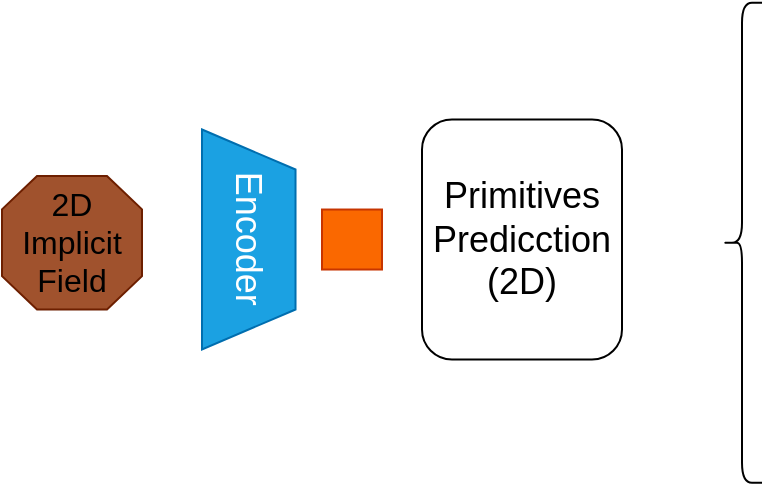 <mxfile version="21.6.6" type="github">
  <diagram name="第 1 页" id="5MKw44mCA4m0UBpPcv7b">
    <mxGraphModel dx="1401" dy="793" grid="1" gridSize="10" guides="1" tooltips="1" connect="1" arrows="1" fold="1" page="1" pageScale="1" pageWidth="3300" pageHeight="2339" math="0" shadow="0">
      <root>
        <mxCell id="0" />
        <mxCell id="1" parent="0" />
        <mxCell id="-TIW0tuJ0T8rERyAKfFB-1" value="" style="group" vertex="1" connectable="0" parent="1">
          <mxGeometry x="150" y="290" width="70" height="66.76" as="geometry" />
        </mxCell>
        <mxCell id="-TIW0tuJ0T8rERyAKfFB-2" value="" style="verticalLabelPosition=bottom;verticalAlign=top;html=1;shape=mxgraph.basic.polygon;polyCoords=[[0.25,0],[0.75,0],[1,0.25],[1,0.75],[0.75,1],[0.25,1],[0,0.75],[0,0.25]];polyline=0;fillColor=#a0522d;strokeColor=#6D1F00;fontColor=#ffffff;" vertex="1" parent="-TIW0tuJ0T8rERyAKfFB-1">
          <mxGeometry width="70" height="66.76" as="geometry" />
        </mxCell>
        <mxCell id="-TIW0tuJ0T8rERyAKfFB-3" value="&lt;font style=&quot;font-size: 16px;&quot;&gt;2D&lt;br&gt;Implicit&lt;br&gt;Field&lt;/font&gt;" style="text;html=1;strokeColor=none;fillColor=none;align=center;verticalAlign=middle;whiteSpace=wrap;rounded=0;" vertex="1" parent="-TIW0tuJ0T8rERyAKfFB-1">
          <mxGeometry x="5" y="19.074" width="60" height="28.611" as="geometry" />
        </mxCell>
        <mxCell id="-TIW0tuJ0T8rERyAKfFB-4" value="&lt;font style=&quot;font-size: 18px;&quot;&gt;Encoder&lt;/font&gt;" style="shape=trapezoid;perimeter=trapezoidPerimeter;whiteSpace=wrap;html=1;fixedSize=1;rotation=90;fillColor=#1ba1e2;fontColor=#ffffff;strokeColor=#006EAF;" vertex="1" parent="1">
          <mxGeometry x="218.38" y="298.38" width="110" height="46.76" as="geometry" />
        </mxCell>
        <mxCell id="-TIW0tuJ0T8rERyAKfFB-5" value="" style="shape=curlyBracket;whiteSpace=wrap;html=1;rounded=1;labelPosition=left;verticalLabelPosition=middle;align=right;verticalAlign=middle;" vertex="1" parent="1">
          <mxGeometry x="510" y="203.38" width="20" height="240" as="geometry" />
        </mxCell>
        <mxCell id="-TIW0tuJ0T8rERyAKfFB-6" value="" style="rounded=0;whiteSpace=wrap;html=1;fillColor=#fa6800;fontColor=#000000;strokeColor=#C73500;" vertex="1" parent="1">
          <mxGeometry x="310" y="306.76" width="30" height="30" as="geometry" />
        </mxCell>
        <mxCell id="-TIW0tuJ0T8rERyAKfFB-7" value="&lt;span style=&quot;font-size: 18px;&quot;&gt;Primitives&lt;br&gt;Predicction&lt;br&gt;(2D)&lt;br&gt;&lt;/span&gt;" style="rounded=1;whiteSpace=wrap;html=1;" vertex="1" parent="1">
          <mxGeometry x="360" y="261.76" width="100" height="120" as="geometry" />
        </mxCell>
      </root>
    </mxGraphModel>
  </diagram>
</mxfile>
